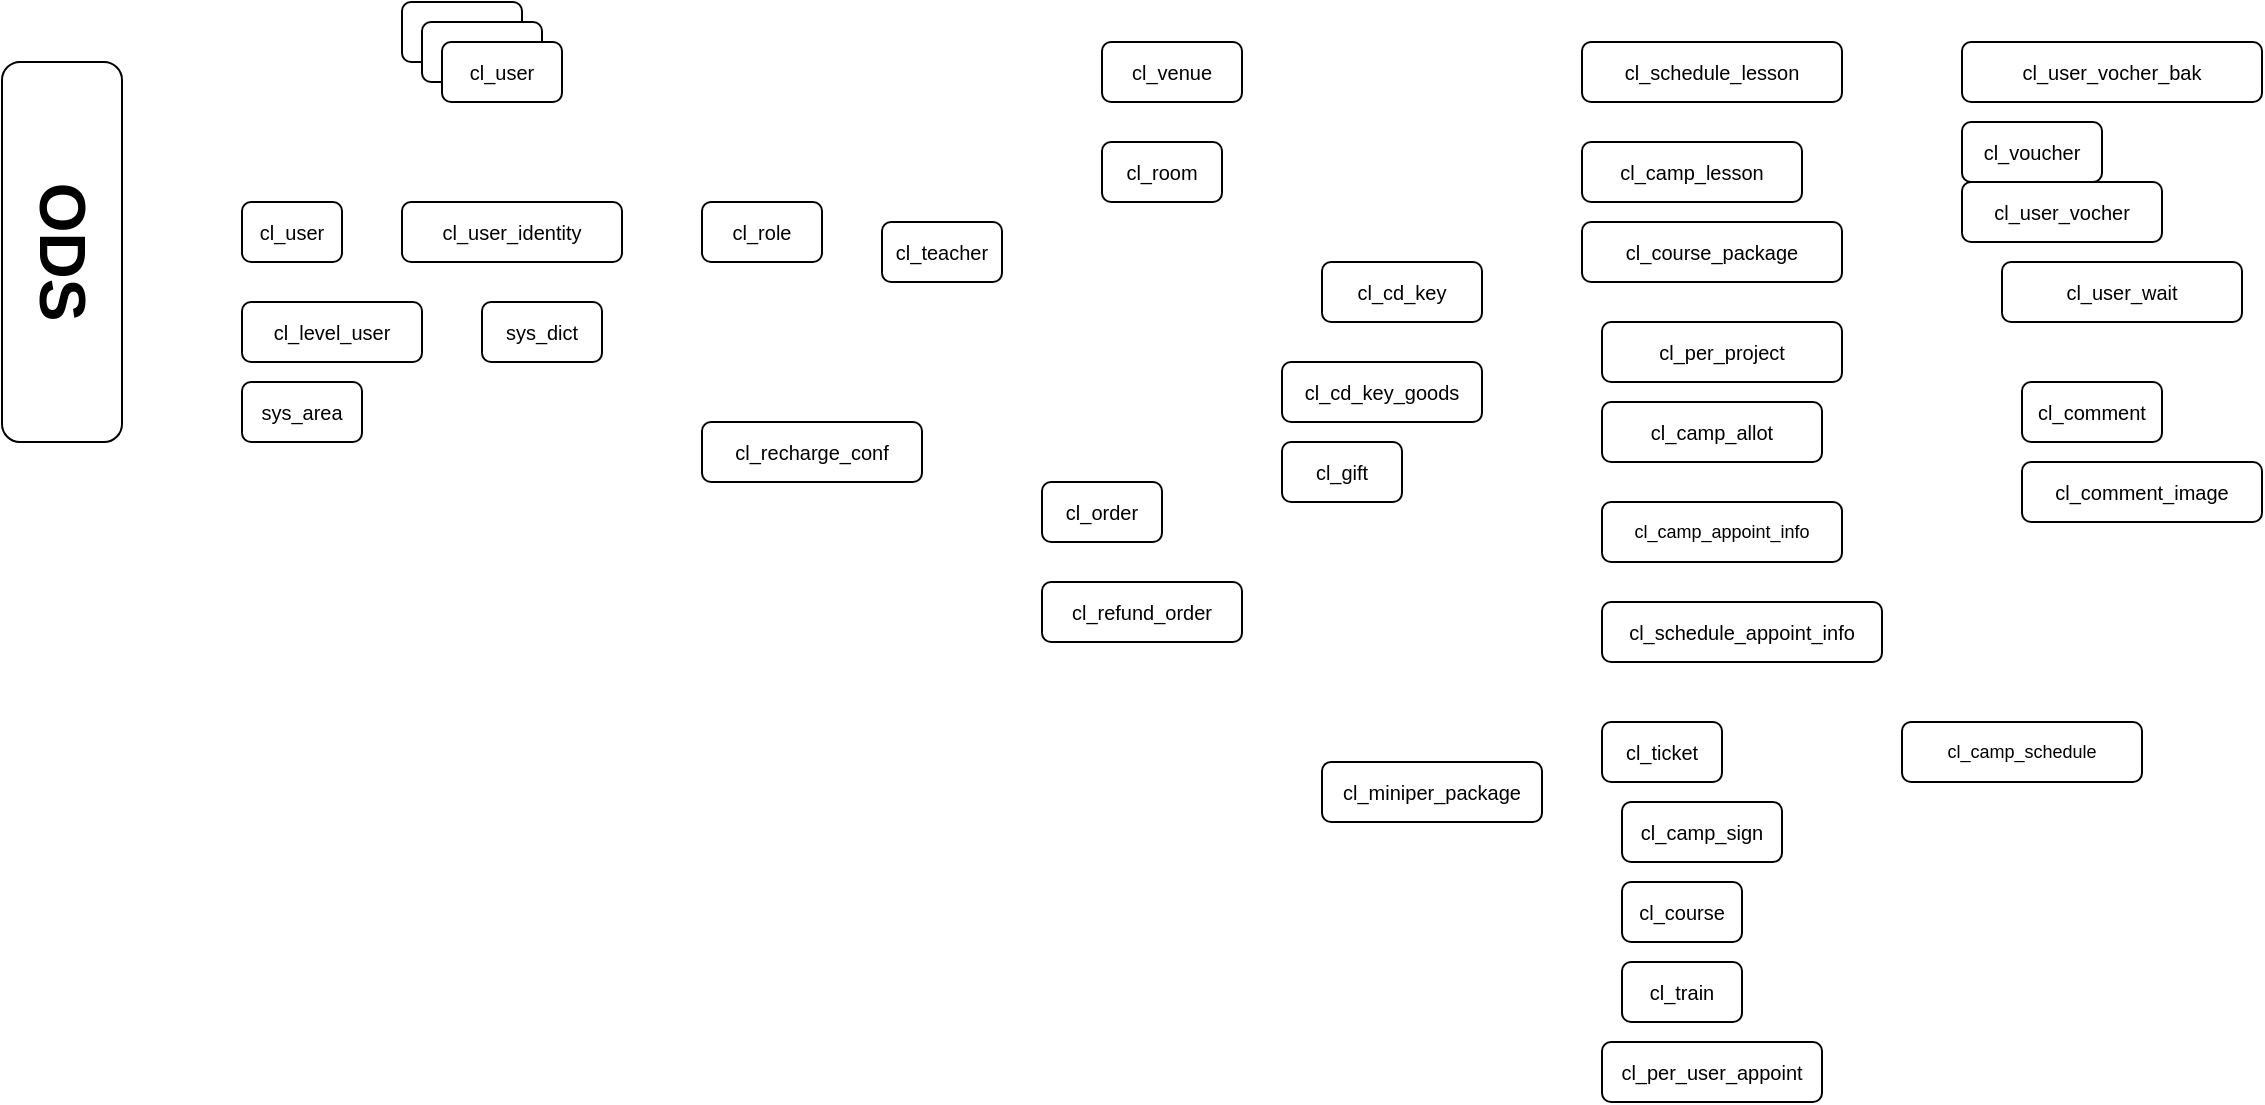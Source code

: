 <mxfile version="16.6.2" type="github">
  <diagram id="kgpKYQtTHZ0yAKxKKP6v" name="Page-1">
    <mxGraphModel dx="1727" dy="906" grid="1" gridSize="10" guides="1" tooltips="1" connect="1" arrows="1" fold="1" page="1" pageScale="1" pageWidth="1920" pageHeight="1200" math="0" shadow="0">
      <root>
        <mxCell id="0" />
        <mxCell id="1" parent="0" />
        <mxCell id="5bJ3jp6B84sIe41lmPzi-3" value="ODS" style="rounded=1;whiteSpace=wrap;html=1;rotation=90;textDirection=ltr;fontSize=32;fontStyle=1" vertex="1" parent="1">
          <mxGeometry x="-25" y="105" width="190" height="60" as="geometry" />
        </mxCell>
        <mxCell id="5bJ3jp6B84sIe41lmPzi-4" value="&lt;font style=&quot;font-size: 10px;&quot;&gt;cl_user&lt;/font&gt;" style="rounded=1;whiteSpace=wrap;html=1;strokeWidth=1;fontSize=10;" vertex="1" parent="1">
          <mxGeometry x="160" y="110" width="50" height="30" as="geometry" />
        </mxCell>
        <mxCell id="5bJ3jp6B84sIe41lmPzi-5" value="cl_schedule_lesson" style="rounded=1;whiteSpace=wrap;html=1;strokeWidth=1;fontSize=10;" vertex="1" parent="1">
          <mxGeometry x="830" y="30" width="130" height="30" as="geometry" />
        </mxCell>
        <mxCell id="5bJ3jp6B84sIe41lmPzi-6" value="cl_per_project" style="rounded=1;whiteSpace=wrap;html=1;strokeWidth=1;fontSize=10;" vertex="1" parent="1">
          <mxGeometry x="840" y="170" width="120" height="30" as="geometry" />
        </mxCell>
        <mxCell id="5bJ3jp6B84sIe41lmPzi-7" value="cl_user" style="rounded=1;whiteSpace=wrap;html=1;strokeWidth=1;fontSize=10;" vertex="1" parent="1">
          <mxGeometry x="240" y="10" width="60" height="30" as="geometry" />
        </mxCell>
        <mxCell id="5bJ3jp6B84sIe41lmPzi-8" value="cl_comment" style="rounded=1;whiteSpace=wrap;html=1;strokeWidth=1;fontSize=10;" vertex="1" parent="1">
          <mxGeometry x="1050" y="200" width="70" height="30" as="geometry" />
        </mxCell>
        <mxCell id="5bJ3jp6B84sIe41lmPzi-9" value="cl_venue" style="rounded=1;whiteSpace=wrap;html=1;strokeWidth=1;fontSize=10;" vertex="1" parent="1">
          <mxGeometry x="590" y="30" width="70" height="30" as="geometry" />
        </mxCell>
        <mxCell id="5bJ3jp6B84sIe41lmPzi-10" value="cl_course_package" style="rounded=1;whiteSpace=wrap;html=1;strokeWidth=1;fontSize=10;" vertex="1" parent="1">
          <mxGeometry x="830" y="120" width="130" height="30" as="geometry" />
        </mxCell>
        <mxCell id="5bJ3jp6B84sIe41lmPzi-11" value="cl_camp_lesson" style="rounded=1;whiteSpace=wrap;html=1;strokeWidth=1;fontSize=10;" vertex="1" parent="1">
          <mxGeometry x="830" y="80" width="110" height="30" as="geometry" />
        </mxCell>
        <mxCell id="5bJ3jp6B84sIe41lmPzi-12" value="cl_user_identity" style="rounded=1;whiteSpace=wrap;html=1;strokeWidth=1;fontSize=10;" vertex="1" parent="1">
          <mxGeometry x="240" y="110" width="110" height="30" as="geometry" />
        </mxCell>
        <mxCell id="5bJ3jp6B84sIe41lmPzi-13" value="cl_room" style="rounded=1;whiteSpace=wrap;html=1;strokeWidth=1;fontSize=10;" vertex="1" parent="1">
          <mxGeometry x="590" y="80" width="60" height="30" as="geometry" />
        </mxCell>
        <mxCell id="5bJ3jp6B84sIe41lmPzi-14" value="cl_user_wait" style="rounded=1;whiteSpace=wrap;html=1;strokeWidth=1;fontSize=10;" vertex="1" parent="1">
          <mxGeometry x="1040" y="140" width="120" height="30" as="geometry" />
        </mxCell>
        <mxCell id="5bJ3jp6B84sIe41lmPzi-15" value="cl_camp_allot" style="rounded=1;whiteSpace=wrap;html=1;strokeWidth=1;fontSize=10;" vertex="1" parent="1">
          <mxGeometry x="840" y="210" width="110" height="30" as="geometry" />
        </mxCell>
        <mxCell id="5bJ3jp6B84sIe41lmPzi-16" value="cl_level_user" style="rounded=1;whiteSpace=wrap;html=1;strokeWidth=1;fontSize=10;" vertex="1" parent="1">
          <mxGeometry x="160" y="160" width="90" height="30" as="geometry" />
        </mxCell>
        <mxCell id="5bJ3jp6B84sIe41lmPzi-17" value="cl_cd_key" style="rounded=1;whiteSpace=wrap;html=1;strokeWidth=1;fontSize=10;" vertex="1" parent="1">
          <mxGeometry x="700" y="140" width="80" height="30" as="geometry" />
        </mxCell>
        <mxCell id="5bJ3jp6B84sIe41lmPzi-18" value="cl_user_vocher_bak" style="rounded=1;whiteSpace=wrap;html=1;strokeWidth=1;fontSize=10;" vertex="1" parent="1">
          <mxGeometry x="1020" y="30" width="150" height="30" as="geometry" />
        </mxCell>
        <mxCell id="5bJ3jp6B84sIe41lmPzi-19" value="cl_role" style="rounded=1;whiteSpace=wrap;html=1;strokeWidth=1;fontSize=10;" vertex="1" parent="1">
          <mxGeometry x="390" y="110" width="60" height="30" as="geometry" />
        </mxCell>
        <mxCell id="5bJ3jp6B84sIe41lmPzi-20" style="edgeStyle=orthogonalEdgeStyle;rounded=0;orthogonalLoop=1;jettySize=auto;html=1;exitX=1;exitY=0.5;exitDx=0;exitDy=0;fontSize=10;" edge="1" parent="1" source="5bJ3jp6B84sIe41lmPzi-21">
          <mxGeometry relative="1" as="geometry">
            <mxPoint x="960" y="275" as="targetPoint" />
          </mxGeometry>
        </mxCell>
        <mxCell id="5bJ3jp6B84sIe41lmPzi-21" value="&lt;font style=&quot;font-size: 9px&quot;&gt;cl_camp_appoint_info&lt;/font&gt;" style="rounded=1;whiteSpace=wrap;html=1;strokeWidth=1;fontSize=6;" vertex="1" parent="1">
          <mxGeometry x="840" y="260" width="120" height="30" as="geometry" />
        </mxCell>
        <mxCell id="5bJ3jp6B84sIe41lmPzi-22" value="cl_order" style="rounded=1;whiteSpace=wrap;html=1;strokeWidth=1;fontSize=10;" vertex="1" parent="1">
          <mxGeometry x="560" y="250" width="60" height="30" as="geometry" />
        </mxCell>
        <mxCell id="5bJ3jp6B84sIe41lmPzi-23" value="cl_cd_key_goods" style="rounded=1;whiteSpace=wrap;html=1;strokeWidth=1;fontSize=10;" vertex="1" parent="1">
          <mxGeometry x="680" y="190" width="100" height="30" as="geometry" />
        </mxCell>
        <mxCell id="5bJ3jp6B84sIe41lmPzi-24" value="cl_ticket" style="rounded=1;whiteSpace=wrap;html=1;strokeWidth=1;fontSize=10;" vertex="1" parent="1">
          <mxGeometry x="840" y="370" width="60" height="30" as="geometry" />
        </mxCell>
        <mxCell id="5bJ3jp6B84sIe41lmPzi-25" value="cl_schedule_appoint_info" style="rounded=1;whiteSpace=wrap;html=1;strokeWidth=1;fontSize=10;" vertex="1" parent="1">
          <mxGeometry x="840" y="310" width="140" height="30" as="geometry" />
        </mxCell>
        <mxCell id="5bJ3jp6B84sIe41lmPzi-26" value="cl_teacher" style="rounded=1;whiteSpace=wrap;html=1;strokeWidth=1;fontSize=10;" vertex="1" parent="1">
          <mxGeometry x="480" y="120" width="60" height="30" as="geometry" />
        </mxCell>
        <mxCell id="5bJ3jp6B84sIe41lmPzi-27" value="sys_dict" style="rounded=1;whiteSpace=wrap;html=1;strokeWidth=1;fontSize=10;" vertex="1" parent="1">
          <mxGeometry x="280" y="160" width="60" height="30" as="geometry" />
        </mxCell>
        <mxCell id="5bJ3jp6B84sIe41lmPzi-28" value="cl_refund_order" style="rounded=1;whiteSpace=wrap;html=1;strokeWidth=1;fontSize=10;" vertex="1" parent="1">
          <mxGeometry x="560" y="300" width="100" height="30" as="geometry" />
        </mxCell>
        <mxCell id="5bJ3jp6B84sIe41lmPzi-29" value="cl_camp_sign" style="rounded=1;whiteSpace=wrap;html=1;strokeWidth=1;fontSize=10;" vertex="1" parent="1">
          <mxGeometry x="850" y="410" width="80" height="30" as="geometry" />
        </mxCell>
        <mxCell id="5bJ3jp6B84sIe41lmPzi-30" value="cl_gift" style="rounded=1;whiteSpace=wrap;html=1;strokeWidth=1;fontSize=10;" vertex="1" parent="1">
          <mxGeometry x="680" y="230" width="60" height="30" as="geometry" />
        </mxCell>
        <mxCell id="5bJ3jp6B84sIe41lmPzi-31" value="cl_recharge_conf" style="rounded=1;whiteSpace=wrap;html=1;strokeWidth=1;fontSize=10;" vertex="1" parent="1">
          <mxGeometry x="390" y="220" width="110" height="30" as="geometry" />
        </mxCell>
        <mxCell id="5bJ3jp6B84sIe41lmPzi-32" value="sys_area" style="rounded=1;whiteSpace=wrap;html=1;strokeWidth=1;fontSize=10;" vertex="1" parent="1">
          <mxGeometry x="160" y="200" width="60" height="30" as="geometry" />
        </mxCell>
        <mxCell id="5bJ3jp6B84sIe41lmPzi-33" style="edgeStyle=orthogonalEdgeStyle;rounded=0;orthogonalLoop=1;jettySize=auto;html=1;exitX=0.5;exitY=1;exitDx=0;exitDy=0;fontSize=6;" edge="1" parent="1" source="5bJ3jp6B84sIe41lmPzi-8" target="5bJ3jp6B84sIe41lmPzi-8">
          <mxGeometry relative="1" as="geometry" />
        </mxCell>
        <mxCell id="5bJ3jp6B84sIe41lmPzi-34" value="cl_comment_image" style="rounded=1;whiteSpace=wrap;html=1;strokeWidth=1;fontSize=10;" vertex="1" parent="1">
          <mxGeometry x="1050" y="240" width="120" height="30" as="geometry" />
        </mxCell>
        <mxCell id="5bJ3jp6B84sIe41lmPzi-35" value="&lt;font style=&quot;font-size: 9px&quot;&gt;cl_camp_schedule&lt;/font&gt;" style="rounded=1;whiteSpace=wrap;html=1;strokeWidth=1;fontSize=6;" vertex="1" parent="1">
          <mxGeometry x="990" y="370" width="120" height="30" as="geometry" />
        </mxCell>
        <mxCell id="5bJ3jp6B84sIe41lmPzi-36" value="cl_per_user_appoint" style="rounded=1;whiteSpace=wrap;html=1;strokeWidth=1;fontSize=10;" vertex="1" parent="1">
          <mxGeometry x="840" y="530" width="110" height="30" as="geometry" />
        </mxCell>
        <mxCell id="5bJ3jp6B84sIe41lmPzi-37" value="cl_train" style="rounded=1;whiteSpace=wrap;html=1;strokeWidth=1;fontSize=10;" vertex="1" parent="1">
          <mxGeometry x="850" y="490" width="60" height="30" as="geometry" />
        </mxCell>
        <mxCell id="5bJ3jp6B84sIe41lmPzi-38" value="cl_course" style="rounded=1;whiteSpace=wrap;html=1;strokeWidth=1;fontSize=10;" vertex="1" parent="1">
          <mxGeometry x="850" y="450" width="60" height="30" as="geometry" />
        </mxCell>
        <mxCell id="5bJ3jp6B84sIe41lmPzi-39" value="cl_voucher" style="rounded=1;whiteSpace=wrap;html=1;strokeWidth=1;fontSize=10;" vertex="1" parent="1">
          <mxGeometry x="1020" y="70" width="70" height="30" as="geometry" />
        </mxCell>
        <mxCell id="5bJ3jp6B84sIe41lmPzi-40" value="cl_user_vocher" style="rounded=1;whiteSpace=wrap;html=1;strokeWidth=1;fontSize=10;" vertex="1" parent="1">
          <mxGeometry x="1020" y="100" width="100" height="30" as="geometry" />
        </mxCell>
        <mxCell id="5bJ3jp6B84sIe41lmPzi-41" value="cl_user" style="rounded=1;whiteSpace=wrap;html=1;strokeWidth=1;fontSize=10;" vertex="1" parent="1">
          <mxGeometry x="250" y="20" width="60" height="30" as="geometry" />
        </mxCell>
        <mxCell id="5bJ3jp6B84sIe41lmPzi-42" value="cl_user" style="rounded=1;whiteSpace=wrap;html=1;strokeWidth=1;fontSize=10;" vertex="1" parent="1">
          <mxGeometry x="260" y="30" width="60" height="30" as="geometry" />
        </mxCell>
        <mxCell id="5bJ3jp6B84sIe41lmPzi-43" value="cl_miniper_package" style="rounded=1;whiteSpace=wrap;html=1;strokeWidth=1;fontSize=10;" vertex="1" parent="1">
          <mxGeometry x="700" y="390" width="110" height="30" as="geometry" />
        </mxCell>
      </root>
    </mxGraphModel>
  </diagram>
</mxfile>
